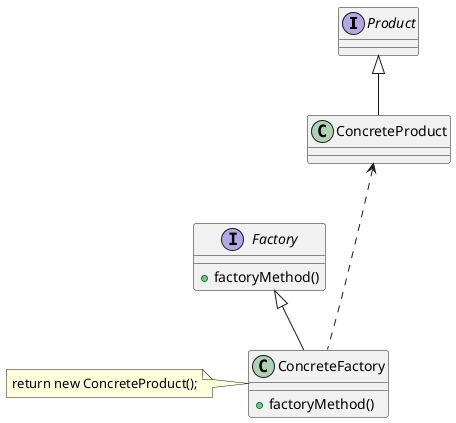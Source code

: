 @startuml

interface Product
interface Factory
class ConcreteProduct
class ConcreteFactory
note left
return new ConcreteProduct();
end note

Product <|-- ConcreteProduct
Factory <|-- ConcreteFactory
ConcreteProduct <... ConcreteFactory

interface Factory {
    + factoryMethod()
}

class ConcreteFactory {
    + factoryMethod()
}

@enduml
